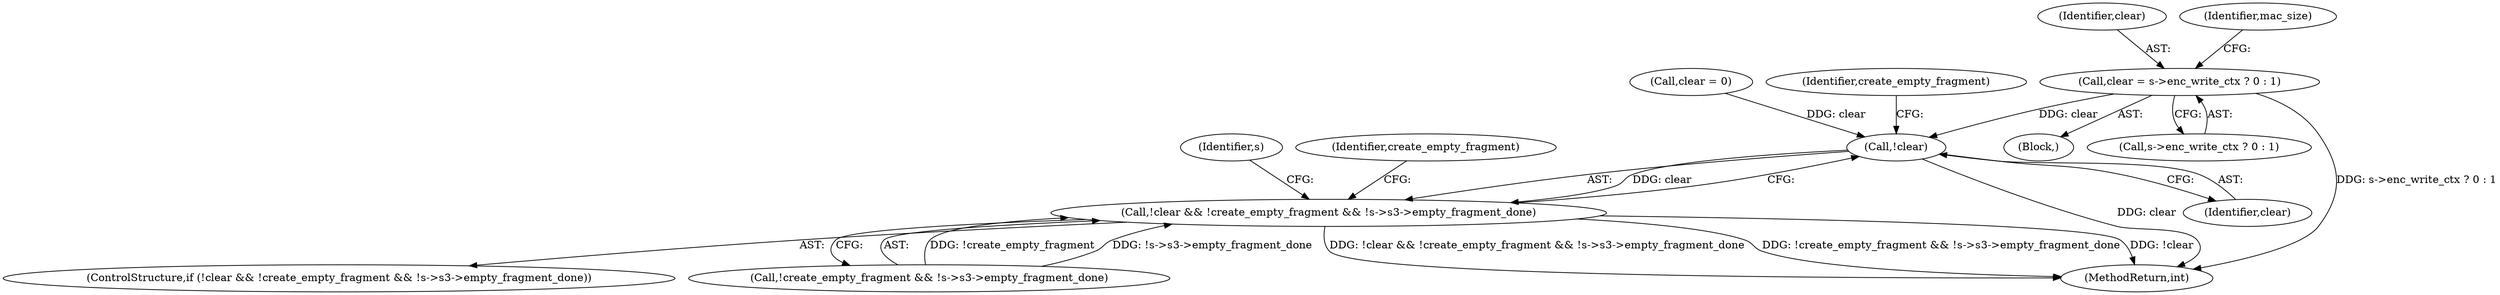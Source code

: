 digraph "0_openssl_4ad93618d26a3ea23d36ad5498ff4f59eff3a4d2@API" {
"1000253" [label="(Call,clear = s->enc_write_ctx ? 0 : 1)"];
"1000279" [label="(Call,!clear)"];
"1000278" [label="(Call,!clear && !create_empty_fragment && !s->s3->empty_fragment_done)"];
"1000254" [label="(Identifier,clear)"];
"1000295" [label="(Identifier,s)"];
"1000252" [label="(Block,)"];
"1000255" [label="(Call,s->enc_write_ctx ? 0 : 1)"];
"1000279" [label="(Call,!clear)"];
"1000281" [label="(Call,!create_empty_fragment && !s->s3->empty_fragment_done)"];
"1000277" [label="(ControlStructure,if (!clear && !create_empty_fragment && !s->s3->empty_fragment_done))"];
"1000278" [label="(Call,!clear && !create_empty_fragment && !s->s3->empty_fragment_done)"];
"1000253" [label="(Call,clear = s->enc_write_ctx ? 0 : 1)"];
"1000142" [label="(Call,clear = 0)"];
"1000340" [label="(Identifier,create_empty_fragment)"];
"1000283" [label="(Identifier,create_empty_fragment)"];
"1000908" [label="(MethodReturn,int)"];
"1000280" [label="(Identifier,clear)"];
"1000262" [label="(Identifier,mac_size)"];
"1000253" -> "1000252"  [label="AST: "];
"1000253" -> "1000255"  [label="CFG: "];
"1000254" -> "1000253"  [label="AST: "];
"1000255" -> "1000253"  [label="AST: "];
"1000262" -> "1000253"  [label="CFG: "];
"1000253" -> "1000908"  [label="DDG: s->enc_write_ctx ? 0 : 1"];
"1000253" -> "1000279"  [label="DDG: clear"];
"1000279" -> "1000278"  [label="AST: "];
"1000279" -> "1000280"  [label="CFG: "];
"1000280" -> "1000279"  [label="AST: "];
"1000283" -> "1000279"  [label="CFG: "];
"1000278" -> "1000279"  [label="CFG: "];
"1000279" -> "1000908"  [label="DDG: clear"];
"1000279" -> "1000278"  [label="DDG: clear"];
"1000142" -> "1000279"  [label="DDG: clear"];
"1000278" -> "1000277"  [label="AST: "];
"1000278" -> "1000281"  [label="CFG: "];
"1000281" -> "1000278"  [label="AST: "];
"1000295" -> "1000278"  [label="CFG: "];
"1000340" -> "1000278"  [label="CFG: "];
"1000278" -> "1000908"  [label="DDG: !clear && !create_empty_fragment && !s->s3->empty_fragment_done"];
"1000278" -> "1000908"  [label="DDG: !create_empty_fragment && !s->s3->empty_fragment_done"];
"1000278" -> "1000908"  [label="DDG: !clear"];
"1000281" -> "1000278"  [label="DDG: !create_empty_fragment"];
"1000281" -> "1000278"  [label="DDG: !s->s3->empty_fragment_done"];
}
